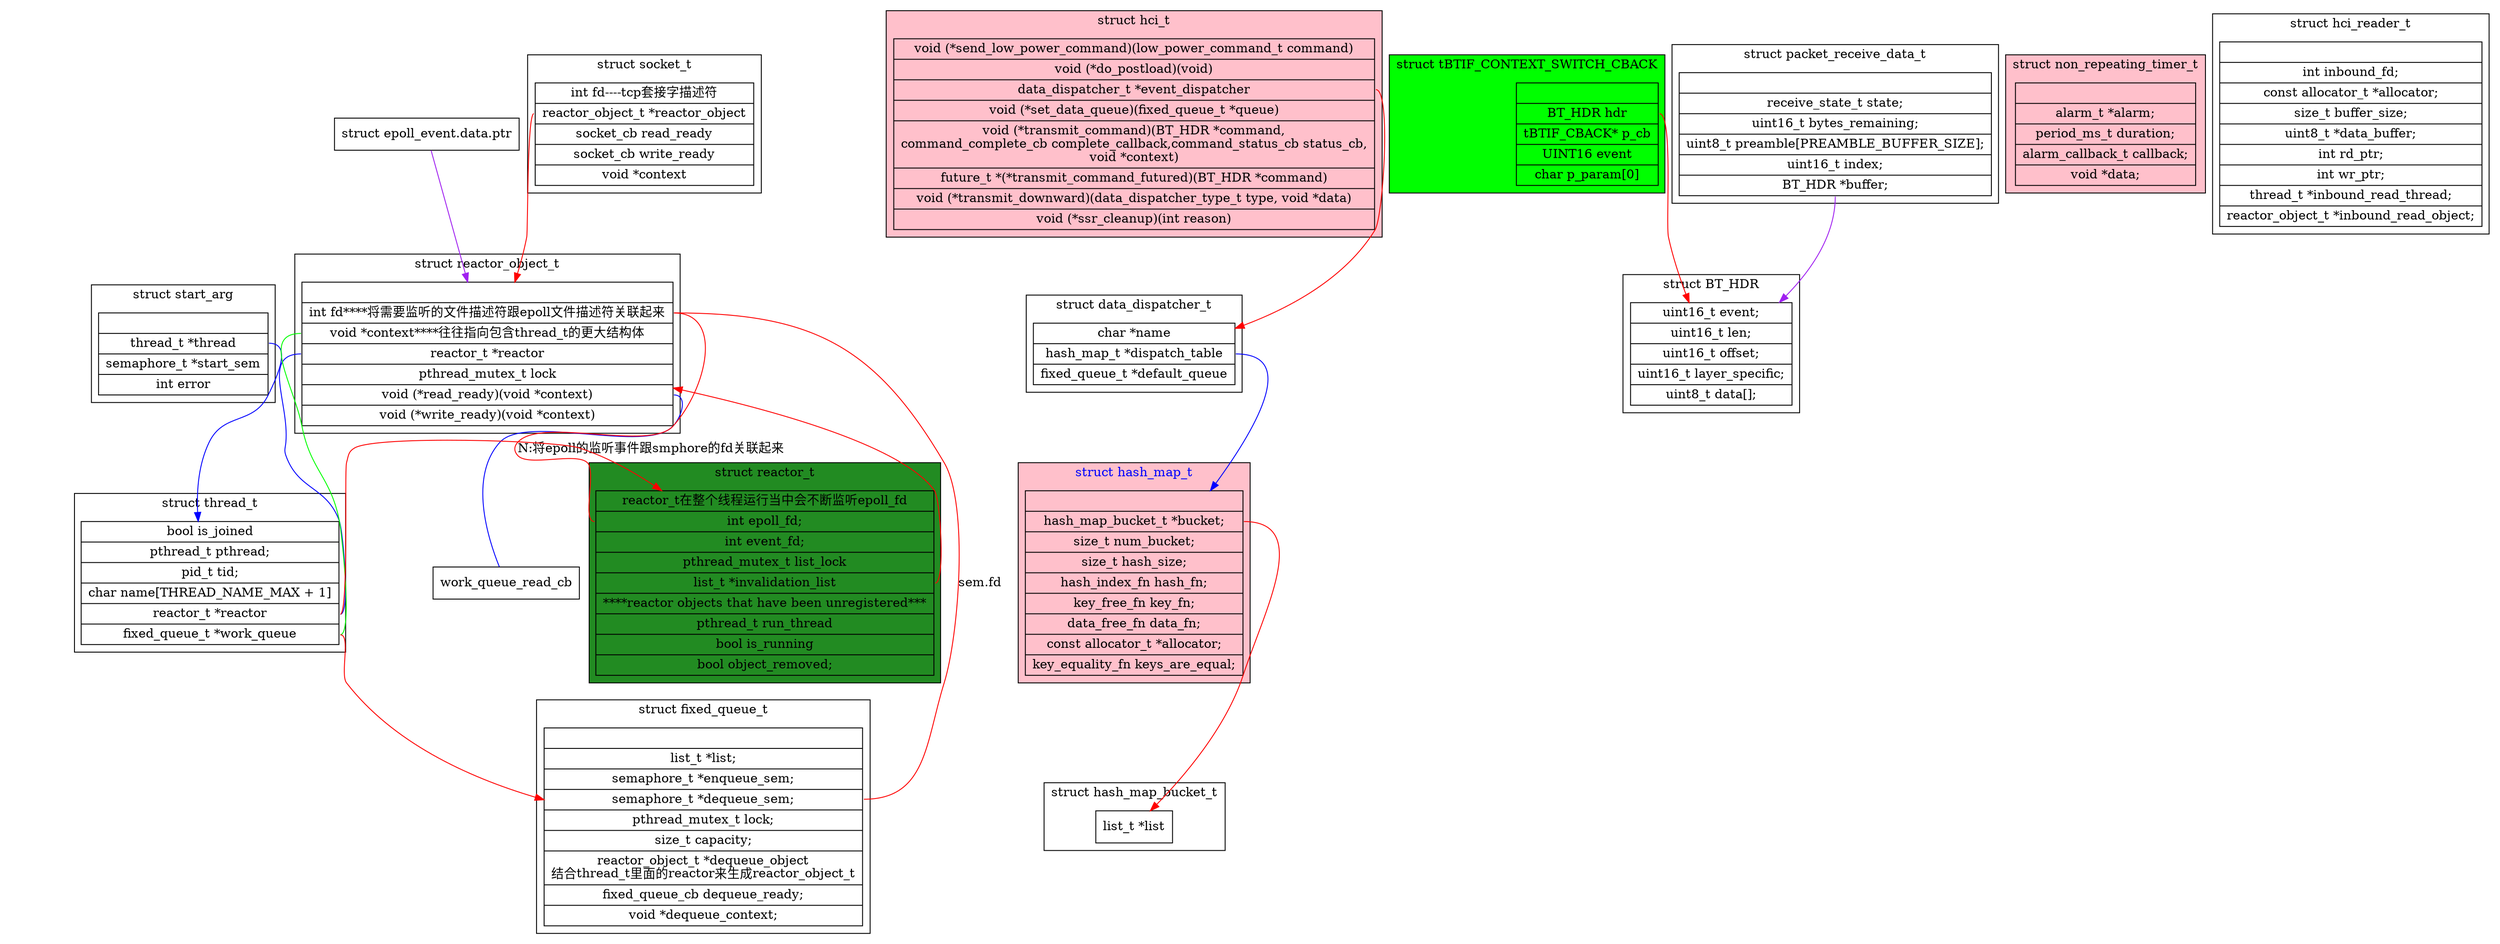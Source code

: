 digraph bluedroid{
	node[shape=record];

	subgraph cluster_struct_start_arg{
		label="struct start_arg";
		"struct start_arg"[label="{
		|<thread>thread_t *thread
		|semaphore_t *start_sem
		|int error
		}"];
	}

	node01[style=invisible];
	node02[style=invisible];
	"struct start_arg"->node01[arrowhead=none style=invisible];
	"struct reactor_object_t"->node02[arrowhead=none style=invisible];
	"struct epoll_event.data.ptr"->"struct reactor_object_t"[color=purple];

	subgraph cluster_struct_reactor_object_t{
		label="struct reactor_object_t";
		"struct reactor_object_t"[label="{
		|<fd>int fd****将需要监听的文件描述符跟epoll文件描述符关联起来
		|<context>void *context****往往指向包含thread_t的更大结构体
		|<reactor>reactor_t *reactor
		|pthread_mutex_t lock
		|<read_ready>void (*read_ready)(void *context)
		|void (*write_ready)(void *context)
		}"];
	}
	"struct reactor_object_t":reactor->"struct thread_t":reactor[arrowhead=none color=blue];
	"struct reactor_object_t":context->"struct thread_t":work_queue[arrowhead=none color=green];
	"struct reactor_object_t":read_ready->"work_queue_read_cb"[arrowhead=none color=blue];
	"struct reactor_object_t":fd->"struct reactor_t":epoll[arrowhead=none color=red label="N:将epoll的监听事件跟smphore的fd关联起来"]
	"struct start_arg":thread->"struct thread_t"[color=blue];
	subgraph cluster_struct_thread_t {
		label="struct thread_t";
		"struct thread_t"[label="{
		bool is_joined
		|pthread_t pthread;
		|pid_t tid;
		|char name[THREAD_NAME_MAX + 1] 
		|<reactor>reactor_t *reactor
		|<work_queue>fixed_queue_t *work_queue
		}"];
	}
	node03[style=invisible];
	node04[style=invisible];
	"struct thread_t"->node03[arrowhead=none style=invisible];
	"struct thread_t"->node04[arrowhead=none style=invisible];
	"struct thread_t":reactor->"struct reactor_t"[color=red];
	"struct thread_t":work_queue->"struct fixed_queue_t"[color=red];

	subgraph cluster_struct_reactor_t{
		label="struct reactor_t";
		bgcolor=forestgreen;
		"struct reactor_t"[label="{
		 reactor_t在整个线程运行当中会不断监听epoll_fd
		|<epoll>int epoll_fd;
		|int event_fd;
		|pthread_mutex_t list_lock
		|<invalide>list_t *invalidation_list
		|****reactor objects that have been unregistered***
		|pthread_t run_thread
		|bool is_running
		|bool object_removed;
		}"];
	}
	"struct reactor_t":invalide->"struct reactor_object_t"[color=red];

	subgraph cluster_fixed_queue_t{
		label="struct fixed_queue_t";
		"struct fixed_queue_t"[label="{
		|list_t *list;
		|semaphore_t *enqueue_sem;
		|<dequeue_sem>semaphore_t *dequeue_sem;
		|pthread_mutex_t lock;
		|size_t capacity;
		|reactor_object_t *dequeue_object\n
		结合thread_t里面的reactor来生成reactor_object_t
		|fixed_queue_cb dequeue_ready;
		|void *dequeue_context;
		}"
		];
	}
	"struct reactor_object_t":fd->"struct fixed_queue_t":dequeue_sem[label="sem.fd" arrowhead=none color=red];
	subgraph cluster_struct_hash_map_t{
		label="struct hash_map_t";
		bgcolor="pink";
		fontcolor="blue";
		"struct hash_map_t"[label="{
		|<bucket>hash_map_bucket_t *bucket;                                                        
		|size_t num_bucket;                                                                
		|size_t hash_size;                                                                 
		|hash_index_fn hash_fn;                                                            
		|key_free_fn key_fn;                                                               
		|data_free_fn data_fn;                                                             
		|const allocator_t *allocator;                                                     
		|key_equality_fn keys_are_equal;
		}"];
	}

	"struct hash_map_t":bucket->"struct hash_map_bucket_t"[color=red];

	subgraph cluster_struct_hash_map_bucket_t{
		label="struct hash_map_bucket_t";
		"struct hash_map_bucket_t"[label="{
			list_t *list
		}"];
	}

	subgraph cluster_struct_hci_t{
		label="struct hci_t";
		bgcolor="pink";
		"struct hci_t"[label="{
			void (*send_low_power_command)(low_power_command_t command)
			|void (*do_postload)(void)
			|<data_dispatcher>data_dispatcher_t *event_dispatcher
			|void (*set_data_queue)(fixed_queue_t *queue)
			|void (*transmit_command)(BT_HDR *command,
			\ncommand_complete_cb complete_callback,command_status_cb status_cb,
			\nvoid *context)
			|future_t *(*transmit_command_futured)(BT_HDR *command)
			|void (*transmit_downward)(data_dispatcher_type_t type, void *data)
			|void (*ssr_cleanup)(int reason)
		}"];
	}
	subgraph cluster_struct_data_dispatcher_t{
		label="struct data_dispatcher_t";
		"strcut data_dispatcher_t"[label="{
			char *name
			|<table>hash_map_t *dispatch_table
			|fixed_queue_t *default_queue
		}"];
	}
	"struct hci_t":data_dispatcher->"strcut data_dispatcher_t"[color=red];
	"strcut data_dispatcher_t":table->"struct hash_map_t"[color=blue];
	subgraph cluster_struct_tBTIF_CONTEXT_SWITCH_CBACK{
		label="struct tBTIF_CONTEXT_SWITCH_CBACK";
		bgcolor="green";
		"struct tBTIF_CONTEXT_SWITCH_CBACK"[label="{
		|<hdr>BT_HDR               hdr
    	|tBTIF_CBACK*         p_cb
    	|UINT16               event
    	|char                 p_param[0]
		}"];
	}
	subgraph cluster_struct_BT_HDR{
		label="struct BT_HDR";
		"struct BT_HDR"[label="{
		uint16_t      event;
    	|uint16_t          len;
    	|uint16_t          offset;
    	|uint16_t          layer_specific;
    	|uint8_t           data[];
	}"];
	}
	"struct tBTIF_CONTEXT_SWITCH_CBACK":hdr->"struct BT_HDR"[color=red];
	subgraph cluster_struct_non_repeating_timer_t{
		label="struct non_repeating_timer_t";
		bgcolor="pink";
		"struct non_repeating_timer_t"[label="{
	|alarm_t *alarm;
  	|period_ms_t duration;
  	|alarm_callback_t callback;
  	|void *data;
		}
		"];
	}

	subgraph cluster_struct_packet_receive_data_t{
		label="struct packet_receive_data_t";
		"struct packet_receive_data_t"[label="{
	|receive_state_t state;
  |uint16_t bytes_remaining;
  |uint8_t preamble[PREAMBLE_BUFFER_SIZE];
  |uint16_t index;
  |<buffer>BT_HDR *buffer;
	}"];
	}
	"struct packet_receive_data_t":buffer->"struct BT_HDR"[color=purple];

	subgraph cluster_struct_socket_t{
		label="struct socket_t";
		"struct socket_t"[label="{
			int fd----tcp套接字描述符
		|<reactor>reactor_object_t *reactor_object
		|socket_cb read_ready
		|socket_cb write_ready
		|void *context
		}"];
	}
	"struct socket_t":reactor->"struct reactor_object_t"[color=red];
	subgraph cluster_struct_hci_reader_t{
		label="struct hci_reader_t";
		"struct hci_reader_t"[label="{
	|int inbound_fd;
  |const allocator_t *allocator;
  |size_t buffer_size;
  |uint8_t *data_buffer;
  |int rd_ptr;
  |int wr_ptr;
  |thread_t *inbound_read_thread;
  |reactor_object_t *inbound_read_object;
		}"];
	}

}
